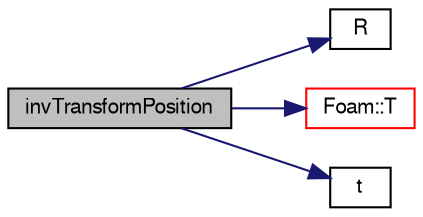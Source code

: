 digraph "invTransformPosition"
{
  bgcolor="transparent";
  edge [fontname="FreeSans",fontsize="10",labelfontname="FreeSans",labelfontsize="10"];
  node [fontname="FreeSans",fontsize="10",shape=record];
  rankdir="LR";
  Node86 [label="invTransformPosition",height=0.2,width=0.4,color="black", fillcolor="grey75", style="filled", fontcolor="black"];
  Node86 -> Node87 [color="midnightblue",fontsize="10",style="solid",fontname="FreeSans"];
  Node87 [label="R",height=0.2,width=0.4,color="black",URL="$a27698.html#a2f536ccb6dd221a9455428a524f602be"];
  Node86 -> Node88 [color="midnightblue",fontsize="10",style="solid",fontname="FreeSans"];
  Node88 [label="Foam::T",height=0.2,width=0.4,color="red",URL="$a21124.html#ae57fda0abb14bb0944947c463c6e09d4"];
  Node86 -> Node93 [color="midnightblue",fontsize="10",style="solid",fontname="FreeSans"];
  Node93 [label="t",height=0.2,width=0.4,color="black",URL="$a27698.html#ac90b4495e032d0efeb603179edc4cb8c"];
}

